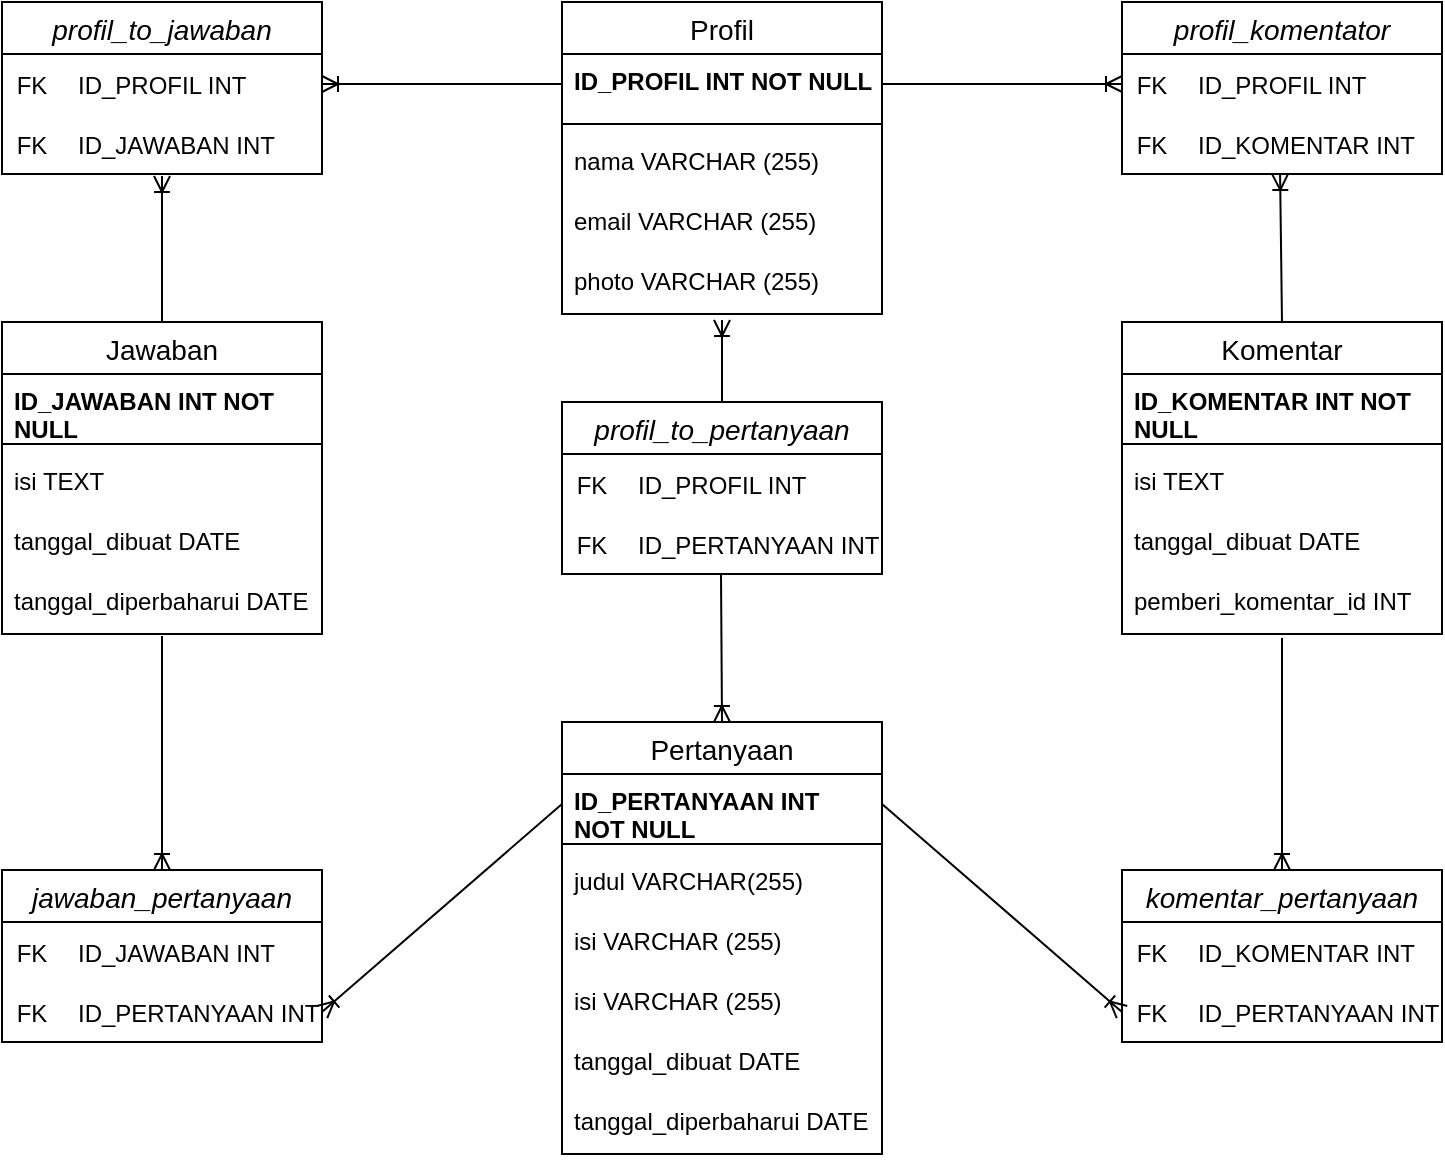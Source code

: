 <mxfile version="13.9.9" type="device"><diagram id="C5RBs43oDa-KdzZeNtuy" name="Page-1"><mxGraphModel dx="782" dy="493" grid="1" gridSize="10" guides="1" tooltips="1" connect="1" arrows="1" fold="1" page="1" pageScale="1" pageWidth="827" pageHeight="1169" math="0" shadow="0"><root><mxCell id="WIyWlLk6GJQsqaUBKTNV-0"/><mxCell id="WIyWlLk6GJQsqaUBKTNV-1" parent="WIyWlLk6GJQsqaUBKTNV-0"/><mxCell id="G5E88-X3wL4psly6Sj1B-4" value="Jawaban" style="swimlane;fontStyle=0;childLayout=stackLayout;horizontal=1;startSize=26;horizontalStack=0;resizeParent=1;resizeParentMax=0;resizeLast=0;collapsible=1;marginBottom=0;align=center;fontSize=14;" vertex="1" parent="WIyWlLk6GJQsqaUBKTNV-1"><mxGeometry x="40" y="200" width="160" height="156" as="geometry"/></mxCell><mxCell id="G5E88-X3wL4psly6Sj1B-5" value="ID_JAWABAN INT NOT NULL" style="text;strokeColor=none;fillColor=none;spacingLeft=4;spacingRight=4;overflow=hidden;rotatable=0;points=[[0,0.5],[1,0.5]];portConstraint=eastwest;fontSize=12;fontStyle=1;whiteSpace=wrap;" vertex="1" parent="G5E88-X3wL4psly6Sj1B-4"><mxGeometry y="26" width="160" height="30" as="geometry"/></mxCell><mxCell id="G5E88-X3wL4psly6Sj1B-56" value="" style="line;strokeWidth=1;rotatable=0;dashed=0;labelPosition=right;align=left;verticalAlign=middle;spacingTop=0;spacingLeft=6;points=[];portConstraint=eastwest;" vertex="1" parent="G5E88-X3wL4psly6Sj1B-4"><mxGeometry y="56" width="160" height="10" as="geometry"/></mxCell><mxCell id="G5E88-X3wL4psly6Sj1B-6" value="isi TEXT" style="text;strokeColor=none;fillColor=none;spacingLeft=4;spacingRight=4;overflow=hidden;rotatable=0;points=[[0,0.5],[1,0.5]];portConstraint=eastwest;fontSize=12;" vertex="1" parent="G5E88-X3wL4psly6Sj1B-4"><mxGeometry y="66" width="160" height="30" as="geometry"/></mxCell><mxCell id="G5E88-X3wL4psly6Sj1B-7" value="tanggal_dibuat DATE" style="text;strokeColor=none;fillColor=none;spacingLeft=4;spacingRight=4;overflow=hidden;rotatable=0;points=[[0,0.5],[1,0.5]];portConstraint=eastwest;fontSize=12;" vertex="1" parent="G5E88-X3wL4psly6Sj1B-4"><mxGeometry y="96" width="160" height="30" as="geometry"/></mxCell><mxCell id="G5E88-X3wL4psly6Sj1B-54" value="tanggal_diperbaharui DATE" style="text;strokeColor=none;fillColor=none;spacingLeft=4;spacingRight=4;overflow=hidden;rotatable=0;points=[[0,0.5],[1,0.5]];portConstraint=eastwest;fontSize=12;" vertex="1" parent="G5E88-X3wL4psly6Sj1B-4"><mxGeometry y="126" width="160" height="30" as="geometry"/></mxCell><mxCell id="G5E88-X3wL4psly6Sj1B-9" value="Komentar" style="swimlane;fontStyle=0;childLayout=stackLayout;horizontal=1;startSize=26;horizontalStack=0;resizeParent=1;resizeParentMax=0;resizeLast=0;collapsible=1;marginBottom=0;align=center;fontSize=14;" vertex="1" parent="WIyWlLk6GJQsqaUBKTNV-1"><mxGeometry x="600" y="200" width="160" height="156" as="geometry"/></mxCell><mxCell id="G5E88-X3wL4psly6Sj1B-10" value="ID_KOMENTAR INT NOT NULL" style="text;strokeColor=none;fillColor=none;spacingLeft=4;spacingRight=4;overflow=hidden;rotatable=0;points=[[0,0.5],[1,0.5]];portConstraint=eastwest;fontSize=12;fontStyle=1;whiteSpace=wrap;" vertex="1" parent="G5E88-X3wL4psly6Sj1B-9"><mxGeometry y="26" width="160" height="30" as="geometry"/></mxCell><mxCell id="G5E88-X3wL4psly6Sj1B-58" value="" style="line;strokeWidth=1;rotatable=0;dashed=0;labelPosition=right;align=left;verticalAlign=middle;spacingTop=0;spacingLeft=6;points=[];portConstraint=eastwest;" vertex="1" parent="G5E88-X3wL4psly6Sj1B-9"><mxGeometry y="56" width="160" height="10" as="geometry"/></mxCell><mxCell id="G5E88-X3wL4psly6Sj1B-11" value="isi TEXT" style="text;strokeColor=none;fillColor=none;spacingLeft=4;spacingRight=4;overflow=hidden;rotatable=0;points=[[0,0.5],[1,0.5]];portConstraint=eastwest;fontSize=12;" vertex="1" parent="G5E88-X3wL4psly6Sj1B-9"><mxGeometry y="66" width="160" height="30" as="geometry"/></mxCell><mxCell id="G5E88-X3wL4psly6Sj1B-12" value="tanggal_dibuat DATE" style="text;strokeColor=none;fillColor=none;spacingLeft=4;spacingRight=4;overflow=hidden;rotatable=0;points=[[0,0.5],[1,0.5]];portConstraint=eastwest;fontSize=12;" vertex="1" parent="G5E88-X3wL4psly6Sj1B-9"><mxGeometry y="96" width="160" height="30" as="geometry"/></mxCell><mxCell id="G5E88-X3wL4psly6Sj1B-51" value="pemberi_komentar_id INT" style="text;strokeColor=none;fillColor=none;spacingLeft=4;spacingRight=4;overflow=hidden;rotatable=0;points=[[0,0.5],[1,0.5]];portConstraint=eastwest;fontSize=12;" vertex="1" parent="G5E88-X3wL4psly6Sj1B-9"><mxGeometry y="126" width="160" height="30" as="geometry"/></mxCell><mxCell id="G5E88-X3wL4psly6Sj1B-13" value="Pertanyaan" style="swimlane;fontStyle=0;childLayout=stackLayout;horizontal=1;startSize=26;horizontalStack=0;resizeParent=1;resizeParentMax=0;resizeLast=0;collapsible=1;marginBottom=0;align=center;fontSize=14;" vertex="1" parent="WIyWlLk6GJQsqaUBKTNV-1"><mxGeometry x="320" y="400" width="160" height="216" as="geometry"/></mxCell><mxCell id="G5E88-X3wL4psly6Sj1B-14" value="ID_PERTANYAAN INT NOT NULL" style="text;strokeColor=none;fillColor=none;spacingLeft=4;spacingRight=4;overflow=hidden;rotatable=0;points=[[0,0.5],[1,0.5]];portConstraint=eastwest;fontSize=12;fontStyle=1;whiteSpace=wrap;" vertex="1" parent="G5E88-X3wL4psly6Sj1B-13"><mxGeometry y="26" width="160" height="30" as="geometry"/></mxCell><mxCell id="G5E88-X3wL4psly6Sj1B-59" value="" style="line;strokeWidth=1;rotatable=0;dashed=0;labelPosition=right;align=left;verticalAlign=middle;spacingTop=0;spacingLeft=6;points=[];portConstraint=eastwest;" vertex="1" parent="G5E88-X3wL4psly6Sj1B-13"><mxGeometry y="56" width="160" height="10" as="geometry"/></mxCell><mxCell id="G5E88-X3wL4psly6Sj1B-15" value="judul VARCHAR(255)" style="text;strokeColor=none;fillColor=none;spacingLeft=4;spacingRight=4;overflow=hidden;rotatable=0;points=[[0,0.5],[1,0.5]];portConstraint=eastwest;fontSize=12;" vertex="1" parent="G5E88-X3wL4psly6Sj1B-13"><mxGeometry y="66" width="160" height="30" as="geometry"/></mxCell><mxCell id="G5E88-X3wL4psly6Sj1B-109" value="isi VARCHAR (255)" style="text;strokeColor=none;fillColor=none;spacingLeft=4;spacingRight=4;overflow=hidden;rotatable=0;points=[[0,0.5],[1,0.5]];portConstraint=eastwest;fontSize=12;" vertex="1" parent="G5E88-X3wL4psly6Sj1B-13"><mxGeometry y="96" width="160" height="30" as="geometry"/></mxCell><mxCell id="G5E88-X3wL4psly6Sj1B-16" value="isi VARCHAR (255)" style="text;strokeColor=none;fillColor=none;spacingLeft=4;spacingRight=4;overflow=hidden;rotatable=0;points=[[0,0.5],[1,0.5]];portConstraint=eastwest;fontSize=12;" vertex="1" parent="G5E88-X3wL4psly6Sj1B-13"><mxGeometry y="126" width="160" height="30" as="geometry"/></mxCell><mxCell id="G5E88-X3wL4psly6Sj1B-52" value="tanggal_dibuat DATE" style="text;strokeColor=none;fillColor=none;spacingLeft=4;spacingRight=4;overflow=hidden;rotatable=0;points=[[0,0.5],[1,0.5]];portConstraint=eastwest;fontSize=12;" vertex="1" parent="G5E88-X3wL4psly6Sj1B-13"><mxGeometry y="156" width="160" height="30" as="geometry"/></mxCell><mxCell id="G5E88-X3wL4psly6Sj1B-53" value="tanggal_diperbaharui DATE" style="text;strokeColor=none;fillColor=none;spacingLeft=4;spacingRight=4;overflow=hidden;rotatable=0;points=[[0,0.5],[1,0.5]];portConstraint=eastwest;fontSize=12;" vertex="1" parent="G5E88-X3wL4psly6Sj1B-13"><mxGeometry y="186" width="160" height="30" as="geometry"/></mxCell><mxCell id="G5E88-X3wL4psly6Sj1B-17" value="Profil" style="swimlane;fontStyle=0;childLayout=stackLayout;horizontal=1;startSize=26;horizontalStack=0;resizeParent=1;resizeParentMax=0;resizeLast=0;collapsible=1;marginBottom=0;align=center;fontSize=14;" vertex="1" parent="WIyWlLk6GJQsqaUBKTNV-1"><mxGeometry x="320" y="40" width="160" height="156" as="geometry"/></mxCell><mxCell id="G5E88-X3wL4psly6Sj1B-18" value="ID_PROFIL INT NOT NULL" style="text;strokeColor=none;fillColor=none;spacingLeft=4;spacingRight=4;overflow=hidden;rotatable=0;points=[[0,0.5],[1,0.5]];portConstraint=eastwest;fontSize=12;fontStyle=1" vertex="1" parent="G5E88-X3wL4psly6Sj1B-17"><mxGeometry y="26" width="160" height="30" as="geometry"/></mxCell><mxCell id="G5E88-X3wL4psly6Sj1B-57" value="" style="line;strokeWidth=1;rotatable=0;dashed=0;labelPosition=right;align=left;verticalAlign=middle;spacingTop=0;spacingLeft=6;points=[];portConstraint=eastwest;" vertex="1" parent="G5E88-X3wL4psly6Sj1B-17"><mxGeometry y="56" width="160" height="10" as="geometry"/></mxCell><mxCell id="G5E88-X3wL4psly6Sj1B-50" value="nama VARCHAR (255)" style="text;strokeColor=none;fillColor=none;spacingLeft=4;spacingRight=4;overflow=hidden;rotatable=0;points=[[0,0.5],[1,0.5]];portConstraint=eastwest;fontSize=12;" vertex="1" parent="G5E88-X3wL4psly6Sj1B-17"><mxGeometry y="66" width="160" height="30" as="geometry"/></mxCell><mxCell id="G5E88-X3wL4psly6Sj1B-19" value="email VARCHAR (255)" style="text;strokeColor=none;fillColor=none;spacingLeft=4;spacingRight=4;overflow=hidden;rotatable=0;points=[[0,0.5],[1,0.5]];portConstraint=eastwest;fontSize=12;" vertex="1" parent="G5E88-X3wL4psly6Sj1B-17"><mxGeometry y="96" width="160" height="30" as="geometry"/></mxCell><mxCell id="G5E88-X3wL4psly6Sj1B-20" value="photo VARCHAR (255)" style="text;strokeColor=none;fillColor=none;spacingLeft=4;spacingRight=4;overflow=hidden;rotatable=0;points=[[0,0.5],[1,0.5]];portConstraint=eastwest;fontSize=12;" vertex="1" parent="G5E88-X3wL4psly6Sj1B-17"><mxGeometry y="126" width="160" height="30" as="geometry"/></mxCell><mxCell id="G5E88-X3wL4psly6Sj1B-60" value="profil_to_jawaban" style="swimlane;fontStyle=2;childLayout=stackLayout;horizontal=1;startSize=26;horizontalStack=0;resizeParent=1;resizeParentMax=0;resizeLast=0;collapsible=1;marginBottom=0;align=center;fontSize=14;" vertex="1" parent="WIyWlLk6GJQsqaUBKTNV-1"><mxGeometry x="40" y="40" width="160" height="86" as="geometry"/></mxCell><mxCell id="G5E88-X3wL4psly6Sj1B-64" value="" style="shape=table;startSize=0;container=1;collapsible=1;childLayout=tableLayout;fixedRows=1;rowLines=0;fontStyle=0;align=center;resizeLast=1;strokeColor=none;fillColor=none;" vertex="1" parent="G5E88-X3wL4psly6Sj1B-60"><mxGeometry y="26" width="160" height="60" as="geometry"/></mxCell><mxCell id="G5E88-X3wL4psly6Sj1B-65" value="" style="shape=partialRectangle;collapsible=0;dropTarget=0;pointerEvents=0;fillColor=none;top=0;left=0;bottom=0;right=0;points=[[0,0.5],[1,0.5]];portConstraint=eastwest;" vertex="1" parent="G5E88-X3wL4psly6Sj1B-64"><mxGeometry width="160" height="30" as="geometry"/></mxCell><mxCell id="G5E88-X3wL4psly6Sj1B-66" value="FK" style="shape=partialRectangle;connectable=0;fillColor=none;top=0;left=0;bottom=0;right=0;fontStyle=0;overflow=hidden;" vertex="1" parent="G5E88-X3wL4psly6Sj1B-65"><mxGeometry width="30" height="30" as="geometry"/></mxCell><mxCell id="G5E88-X3wL4psly6Sj1B-67" value="ID_PROFIL INT" style="shape=partialRectangle;connectable=0;fillColor=none;top=0;left=0;bottom=0;right=0;align=left;spacingLeft=6;fontStyle=0;overflow=hidden;" vertex="1" parent="G5E88-X3wL4psly6Sj1B-65"><mxGeometry x="30" width="130" height="30" as="geometry"/></mxCell><mxCell id="G5E88-X3wL4psly6Sj1B-71" value="" style="shape=partialRectangle;collapsible=0;dropTarget=0;pointerEvents=0;fillColor=none;top=0;left=0;bottom=0;right=0;points=[[0,0.5],[1,0.5]];portConstraint=eastwest;" vertex="1" parent="G5E88-X3wL4psly6Sj1B-64"><mxGeometry y="30" width="160" height="30" as="geometry"/></mxCell><mxCell id="G5E88-X3wL4psly6Sj1B-72" value="FK" style="shape=partialRectangle;connectable=0;fillColor=none;top=0;left=0;bottom=0;right=0;fontStyle=0;overflow=hidden;" vertex="1" parent="G5E88-X3wL4psly6Sj1B-71"><mxGeometry width="30" height="30" as="geometry"/></mxCell><mxCell id="G5E88-X3wL4psly6Sj1B-73" value="ID_JAWABAN INT" style="shape=partialRectangle;connectable=0;fillColor=none;top=0;left=0;bottom=0;right=0;align=left;spacingLeft=6;fontStyle=0;overflow=hidden;" vertex="1" parent="G5E88-X3wL4psly6Sj1B-71"><mxGeometry x="30" width="130" height="30" as="geometry"/></mxCell><mxCell id="G5E88-X3wL4psly6Sj1B-74" value="profil_komentator" style="swimlane;fontStyle=2;childLayout=stackLayout;horizontal=1;startSize=26;horizontalStack=0;resizeParent=1;resizeParentMax=0;resizeLast=0;collapsible=1;marginBottom=0;align=center;fontSize=14;" vertex="1" parent="WIyWlLk6GJQsqaUBKTNV-1"><mxGeometry x="600" y="40" width="160" height="86" as="geometry"/></mxCell><mxCell id="G5E88-X3wL4psly6Sj1B-75" value="" style="shape=table;startSize=0;container=1;collapsible=1;childLayout=tableLayout;fixedRows=1;rowLines=0;fontStyle=0;align=center;resizeLast=1;strokeColor=none;fillColor=none;" vertex="1" parent="G5E88-X3wL4psly6Sj1B-74"><mxGeometry y="26" width="160" height="60" as="geometry"/></mxCell><mxCell id="G5E88-X3wL4psly6Sj1B-76" value="" style="shape=partialRectangle;collapsible=0;dropTarget=0;pointerEvents=0;fillColor=none;top=0;left=0;bottom=0;right=0;points=[[0,0.5],[1,0.5]];portConstraint=eastwest;" vertex="1" parent="G5E88-X3wL4psly6Sj1B-75"><mxGeometry width="160" height="30" as="geometry"/></mxCell><mxCell id="G5E88-X3wL4psly6Sj1B-77" value="FK" style="shape=partialRectangle;connectable=0;fillColor=none;top=0;left=0;bottom=0;right=0;fontStyle=0;overflow=hidden;" vertex="1" parent="G5E88-X3wL4psly6Sj1B-76"><mxGeometry width="30" height="30" as="geometry"/></mxCell><mxCell id="G5E88-X3wL4psly6Sj1B-78" value="ID_PROFIL INT" style="shape=partialRectangle;connectable=0;fillColor=none;top=0;left=0;bottom=0;right=0;align=left;spacingLeft=6;fontStyle=0;overflow=hidden;" vertex="1" parent="G5E88-X3wL4psly6Sj1B-76"><mxGeometry x="30" width="130" height="30" as="geometry"/></mxCell><mxCell id="G5E88-X3wL4psly6Sj1B-79" value="" style="shape=partialRectangle;collapsible=0;dropTarget=0;pointerEvents=0;fillColor=none;top=0;left=0;bottom=0;right=0;points=[[0,0.5],[1,0.5]];portConstraint=eastwest;" vertex="1" parent="G5E88-X3wL4psly6Sj1B-75"><mxGeometry y="30" width="160" height="30" as="geometry"/></mxCell><mxCell id="G5E88-X3wL4psly6Sj1B-80" value="FK" style="shape=partialRectangle;connectable=0;fillColor=none;top=0;left=0;bottom=0;right=0;fontStyle=0;overflow=hidden;" vertex="1" parent="G5E88-X3wL4psly6Sj1B-79"><mxGeometry width="30" height="30" as="geometry"/></mxCell><mxCell id="G5E88-X3wL4psly6Sj1B-81" value="ID_KOMENTAR INT" style="shape=partialRectangle;connectable=0;fillColor=none;top=0;left=0;bottom=0;right=0;align=left;spacingLeft=6;fontStyle=0;overflow=hidden;" vertex="1" parent="G5E88-X3wL4psly6Sj1B-79"><mxGeometry x="30" width="130" height="30" as="geometry"/></mxCell><mxCell id="G5E88-X3wL4psly6Sj1B-82" value="komentar_pertanyaan" style="swimlane;fontStyle=2;childLayout=stackLayout;horizontal=1;startSize=26;horizontalStack=0;resizeParent=1;resizeParentMax=0;resizeLast=0;collapsible=1;marginBottom=0;align=center;fontSize=14;" vertex="1" parent="WIyWlLk6GJQsqaUBKTNV-1"><mxGeometry x="600" y="474" width="160" height="86" as="geometry"/></mxCell><mxCell id="G5E88-X3wL4psly6Sj1B-83" value="" style="shape=table;startSize=0;container=1;collapsible=1;childLayout=tableLayout;fixedRows=1;rowLines=0;fontStyle=0;align=center;resizeLast=1;strokeColor=none;fillColor=none;" vertex="1" parent="G5E88-X3wL4psly6Sj1B-82"><mxGeometry y="26" width="160" height="60" as="geometry"/></mxCell><mxCell id="G5E88-X3wL4psly6Sj1B-84" value="" style="shape=partialRectangle;collapsible=0;dropTarget=0;pointerEvents=0;fillColor=none;top=0;left=0;bottom=0;right=0;points=[[0,0.5],[1,0.5]];portConstraint=eastwest;" vertex="1" parent="G5E88-X3wL4psly6Sj1B-83"><mxGeometry width="160" height="30" as="geometry"/></mxCell><mxCell id="G5E88-X3wL4psly6Sj1B-85" value="FK" style="shape=partialRectangle;connectable=0;fillColor=none;top=0;left=0;bottom=0;right=0;fontStyle=0;overflow=hidden;" vertex="1" parent="G5E88-X3wL4psly6Sj1B-84"><mxGeometry width="30" height="30" as="geometry"/></mxCell><mxCell id="G5E88-X3wL4psly6Sj1B-86" value="ID_KOMENTAR INT" style="shape=partialRectangle;connectable=0;fillColor=none;top=0;left=0;bottom=0;right=0;align=left;spacingLeft=6;fontStyle=0;overflow=hidden;" vertex="1" parent="G5E88-X3wL4psly6Sj1B-84"><mxGeometry x="30" width="130" height="30" as="geometry"/></mxCell><mxCell id="G5E88-X3wL4psly6Sj1B-87" value="" style="shape=partialRectangle;collapsible=0;dropTarget=0;pointerEvents=0;fillColor=none;top=0;left=0;bottom=0;right=0;points=[[0,0.5],[1,0.5]];portConstraint=eastwest;" vertex="1" parent="G5E88-X3wL4psly6Sj1B-83"><mxGeometry y="30" width="160" height="30" as="geometry"/></mxCell><mxCell id="G5E88-X3wL4psly6Sj1B-88" value="FK" style="shape=partialRectangle;connectable=0;fillColor=none;top=0;left=0;bottom=0;right=0;fontStyle=0;overflow=hidden;" vertex="1" parent="G5E88-X3wL4psly6Sj1B-87"><mxGeometry width="30" height="30" as="geometry"/></mxCell><mxCell id="G5E88-X3wL4psly6Sj1B-89" value="ID_PERTANYAAN INT" style="shape=partialRectangle;connectable=0;fillColor=none;top=0;left=0;bottom=0;right=0;align=left;spacingLeft=6;fontStyle=0;overflow=hidden;" vertex="1" parent="G5E88-X3wL4psly6Sj1B-87"><mxGeometry x="30" width="130" height="30" as="geometry"/></mxCell><mxCell id="G5E88-X3wL4psly6Sj1B-90" value="jawaban_pertanyaan" style="swimlane;fontStyle=2;childLayout=stackLayout;horizontal=1;startSize=26;horizontalStack=0;resizeParent=1;resizeParentMax=0;resizeLast=0;collapsible=1;marginBottom=0;align=center;fontSize=14;" vertex="1" parent="WIyWlLk6GJQsqaUBKTNV-1"><mxGeometry x="40" y="474" width="160" height="86" as="geometry"/></mxCell><mxCell id="G5E88-X3wL4psly6Sj1B-91" value="" style="shape=table;startSize=0;container=1;collapsible=1;childLayout=tableLayout;fixedRows=1;rowLines=0;fontStyle=0;align=center;resizeLast=1;strokeColor=none;fillColor=none;" vertex="1" parent="G5E88-X3wL4psly6Sj1B-90"><mxGeometry y="26" width="160" height="60" as="geometry"/></mxCell><mxCell id="G5E88-X3wL4psly6Sj1B-92" value="" style="shape=partialRectangle;collapsible=0;dropTarget=0;pointerEvents=0;fillColor=none;top=0;left=0;bottom=0;right=0;points=[[0,0.5],[1,0.5]];portConstraint=eastwest;" vertex="1" parent="G5E88-X3wL4psly6Sj1B-91"><mxGeometry width="160" height="30" as="geometry"/></mxCell><mxCell id="G5E88-X3wL4psly6Sj1B-93" value="FK" style="shape=partialRectangle;connectable=0;fillColor=none;top=0;left=0;bottom=0;right=0;fontStyle=0;overflow=hidden;" vertex="1" parent="G5E88-X3wL4psly6Sj1B-92"><mxGeometry width="30" height="30" as="geometry"/></mxCell><mxCell id="G5E88-X3wL4psly6Sj1B-94" value="ID_JAWABAN INT" style="shape=partialRectangle;connectable=0;fillColor=none;top=0;left=0;bottom=0;right=0;align=left;spacingLeft=6;fontStyle=0;overflow=hidden;" vertex="1" parent="G5E88-X3wL4psly6Sj1B-92"><mxGeometry x="30" width="130" height="30" as="geometry"/></mxCell><mxCell id="G5E88-X3wL4psly6Sj1B-95" value="" style="shape=partialRectangle;collapsible=0;dropTarget=0;pointerEvents=0;fillColor=none;top=0;left=0;bottom=0;right=0;points=[[0,0.5],[1,0.5]];portConstraint=eastwest;" vertex="1" parent="G5E88-X3wL4psly6Sj1B-91"><mxGeometry y="30" width="160" height="30" as="geometry"/></mxCell><mxCell id="G5E88-X3wL4psly6Sj1B-96" value="FK" style="shape=partialRectangle;connectable=0;fillColor=none;top=0;left=0;bottom=0;right=0;fontStyle=0;overflow=hidden;" vertex="1" parent="G5E88-X3wL4psly6Sj1B-95"><mxGeometry width="30" height="30" as="geometry"/></mxCell><mxCell id="G5E88-X3wL4psly6Sj1B-97" value="ID_PERTANYAAN INT" style="shape=partialRectangle;connectable=0;fillColor=none;top=0;left=0;bottom=0;right=0;align=left;spacingLeft=6;fontStyle=0;overflow=hidden;" vertex="1" parent="G5E88-X3wL4psly6Sj1B-95"><mxGeometry x="30" width="130" height="30" as="geometry"/></mxCell><mxCell id="G5E88-X3wL4psly6Sj1B-98" value="profil_to_pertanyaan" style="swimlane;fontStyle=2;childLayout=stackLayout;horizontal=1;startSize=26;horizontalStack=0;resizeParent=1;resizeParentMax=0;resizeLast=0;collapsible=1;marginBottom=0;align=center;fontSize=14;" vertex="1" parent="WIyWlLk6GJQsqaUBKTNV-1"><mxGeometry x="320" y="240" width="160" height="86" as="geometry"/></mxCell><mxCell id="G5E88-X3wL4psly6Sj1B-99" value="" style="shape=table;startSize=0;container=1;collapsible=1;childLayout=tableLayout;fixedRows=1;rowLines=0;fontStyle=0;align=center;resizeLast=1;strokeColor=none;fillColor=none;" vertex="1" parent="G5E88-X3wL4psly6Sj1B-98"><mxGeometry y="26" width="160" height="60" as="geometry"/></mxCell><mxCell id="G5E88-X3wL4psly6Sj1B-100" value="" style="shape=partialRectangle;collapsible=0;dropTarget=0;pointerEvents=0;fillColor=none;top=0;left=0;bottom=0;right=0;points=[[0,0.5],[1,0.5]];portConstraint=eastwest;" vertex="1" parent="G5E88-X3wL4psly6Sj1B-99"><mxGeometry width="160" height="30" as="geometry"/></mxCell><mxCell id="G5E88-X3wL4psly6Sj1B-101" value="FK" style="shape=partialRectangle;connectable=0;fillColor=none;top=0;left=0;bottom=0;right=0;fontStyle=0;overflow=hidden;" vertex="1" parent="G5E88-X3wL4psly6Sj1B-100"><mxGeometry width="30" height="30" as="geometry"/></mxCell><mxCell id="G5E88-X3wL4psly6Sj1B-102" value="ID_PROFIL INT" style="shape=partialRectangle;connectable=0;fillColor=none;top=0;left=0;bottom=0;right=0;align=left;spacingLeft=6;fontStyle=0;overflow=hidden;" vertex="1" parent="G5E88-X3wL4psly6Sj1B-100"><mxGeometry x="30" width="130" height="30" as="geometry"/></mxCell><mxCell id="G5E88-X3wL4psly6Sj1B-103" value="" style="shape=partialRectangle;collapsible=0;dropTarget=0;pointerEvents=0;fillColor=none;top=0;left=0;bottom=0;right=0;points=[[0,0.5],[1,0.5]];portConstraint=eastwest;" vertex="1" parent="G5E88-X3wL4psly6Sj1B-99"><mxGeometry y="30" width="160" height="30" as="geometry"/></mxCell><mxCell id="G5E88-X3wL4psly6Sj1B-104" value="FK" style="shape=partialRectangle;connectable=0;fillColor=none;top=0;left=0;bottom=0;right=0;fontStyle=0;overflow=hidden;" vertex="1" parent="G5E88-X3wL4psly6Sj1B-103"><mxGeometry width="30" height="30" as="geometry"/></mxCell><mxCell id="G5E88-X3wL4psly6Sj1B-105" value="ID_PERTANYAAN INT" style="shape=partialRectangle;connectable=0;fillColor=none;top=0;left=0;bottom=0;right=0;align=left;spacingLeft=6;fontStyle=0;overflow=hidden;" vertex="1" parent="G5E88-X3wL4psly6Sj1B-103"><mxGeometry x="30" width="130" height="30" as="geometry"/></mxCell><mxCell id="G5E88-X3wL4psly6Sj1B-115" value="" style="fontSize=12;html=1;endArrow=ERoneToMany;entryX=1;entryY=0.5;entryDx=0;entryDy=0;exitX=0;exitY=0.5;exitDx=0;exitDy=0;" edge="1" parent="WIyWlLk6GJQsqaUBKTNV-1" source="G5E88-X3wL4psly6Sj1B-18" target="G5E88-X3wL4psly6Sj1B-65"><mxGeometry width="100" height="100" relative="1" as="geometry"><mxPoint x="220" y="260" as="sourcePoint"/><mxPoint x="320" y="160" as="targetPoint"/></mxGeometry></mxCell><mxCell id="G5E88-X3wL4psly6Sj1B-116" value="" style="fontSize=12;html=1;endArrow=ERoneToMany;exitX=1;exitY=0.5;exitDx=0;exitDy=0;entryX=0;entryY=0.5;entryDx=0;entryDy=0;" edge="1" parent="WIyWlLk6GJQsqaUBKTNV-1" source="G5E88-X3wL4psly6Sj1B-18" target="G5E88-X3wL4psly6Sj1B-76"><mxGeometry width="100" height="100" relative="1" as="geometry"><mxPoint x="490" y="170" as="sourcePoint"/><mxPoint x="590" y="70" as="targetPoint"/></mxGeometry></mxCell><mxCell id="G5E88-X3wL4psly6Sj1B-125" value="" style="fontSize=12;html=1;endArrow=ERoneToMany;exitX=0.5;exitY=0;exitDx=0;exitDy=0;entryX=0.494;entryY=1;entryDx=0;entryDy=0;entryPerimeter=0;" edge="1" parent="WIyWlLk6GJQsqaUBKTNV-1" source="G5E88-X3wL4psly6Sj1B-9" target="G5E88-X3wL4psly6Sj1B-79"><mxGeometry width="100" height="100" relative="1" as="geometry"><mxPoint x="490" y="91" as="sourcePoint"/><mxPoint x="610" y="91" as="targetPoint"/></mxGeometry></mxCell><mxCell id="G5E88-X3wL4psly6Sj1B-126" value="" style="fontSize=12;html=1;endArrow=ERoneToMany;exitX=0.5;exitY=1.067;exitDx=0;exitDy=0;exitPerimeter=0;entryX=0.5;entryY=0;entryDx=0;entryDy=0;" edge="1" parent="WIyWlLk6GJQsqaUBKTNV-1" source="G5E88-X3wL4psly6Sj1B-51" target="G5E88-X3wL4psly6Sj1B-82"><mxGeometry width="100" height="100" relative="1" as="geometry"><mxPoint x="690" y="210" as="sourcePoint"/><mxPoint x="540" y="430" as="targetPoint"/></mxGeometry></mxCell><mxCell id="G5E88-X3wL4psly6Sj1B-127" value="" style="fontSize=12;html=1;endArrow=ERoneToMany;exitX=1;exitY=0.5;exitDx=0;exitDy=0;entryX=0;entryY=0.5;entryDx=0;entryDy=0;" edge="1" parent="WIyWlLk6GJQsqaUBKTNV-1" source="G5E88-X3wL4psly6Sj1B-14" target="G5E88-X3wL4psly6Sj1B-87"><mxGeometry width="100" height="100" relative="1" as="geometry"><mxPoint x="550" y="550" as="sourcePoint"/><mxPoint x="550" y="665.99" as="targetPoint"/></mxGeometry></mxCell><mxCell id="G5E88-X3wL4psly6Sj1B-128" value="" style="fontSize=12;html=1;endArrow=ERoneToMany;exitX=0;exitY=0.5;exitDx=0;exitDy=0;entryX=1;entryY=0.5;entryDx=0;entryDy=0;" edge="1" parent="WIyWlLk6GJQsqaUBKTNV-1" source="G5E88-X3wL4psly6Sj1B-14" target="G5E88-X3wL4psly6Sj1B-95"><mxGeometry width="100" height="100" relative="1" as="geometry"><mxPoint x="490" y="451" as="sourcePoint"/><mxPoint x="610" y="555" as="targetPoint"/></mxGeometry></mxCell><mxCell id="G5E88-X3wL4psly6Sj1B-129" value="" style="fontSize=12;html=1;endArrow=ERoneToMany;exitX=0.5;exitY=1.033;exitDx=0;exitDy=0;entryX=0.5;entryY=0;entryDx=0;entryDy=0;exitPerimeter=0;" edge="1" parent="WIyWlLk6GJQsqaUBKTNV-1" source="G5E88-X3wL4psly6Sj1B-54" target="G5E88-X3wL4psly6Sj1B-90"><mxGeometry width="100" height="100" relative="1" as="geometry"><mxPoint x="70" y="380" as="sourcePoint"/><mxPoint x="190" y="484" as="targetPoint"/></mxGeometry></mxCell><mxCell id="G5E88-X3wL4psly6Sj1B-130" value="" style="fontSize=12;html=1;endArrow=ERoneToMany;exitX=0.5;exitY=0;exitDx=0;exitDy=0;entryX=0.5;entryY=1.033;entryDx=0;entryDy=0;entryPerimeter=0;" edge="1" parent="WIyWlLk6GJQsqaUBKTNV-1" source="G5E88-X3wL4psly6Sj1B-4" target="G5E88-X3wL4psly6Sj1B-71"><mxGeometry width="100" height="100" relative="1" as="geometry"><mxPoint x="130" y="366.99" as="sourcePoint"/><mxPoint x="130" y="484" as="targetPoint"/></mxGeometry></mxCell><mxCell id="G5E88-X3wL4psly6Sj1B-131" value="" style="fontSize=12;html=1;endArrow=ERoneToMany;exitX=0.5;exitY=1.033;exitDx=0;exitDy=0;exitPerimeter=0;" edge="1" parent="WIyWlLk6GJQsqaUBKTNV-1"><mxGeometry width="100" height="100" relative="1" as="geometry"><mxPoint x="399.5" y="326" as="sourcePoint"/><mxPoint x="400" y="400" as="targetPoint"/></mxGeometry></mxCell><mxCell id="G5E88-X3wL4psly6Sj1B-132" value="" style="fontSize=12;html=1;endArrow=ERoneToMany;exitX=0.5;exitY=0;exitDx=0;exitDy=0;entryX=0.5;entryY=1.1;entryDx=0;entryDy=0;entryPerimeter=0;" edge="1" parent="WIyWlLk6GJQsqaUBKTNV-1" source="G5E88-X3wL4psly6Sj1B-98" target="G5E88-X3wL4psly6Sj1B-20"><mxGeometry width="100" height="100" relative="1" as="geometry"><mxPoint x="409.5" y="336" as="sourcePoint"/><mxPoint x="410" y="410" as="targetPoint"/></mxGeometry></mxCell></root></mxGraphModel></diagram></mxfile>